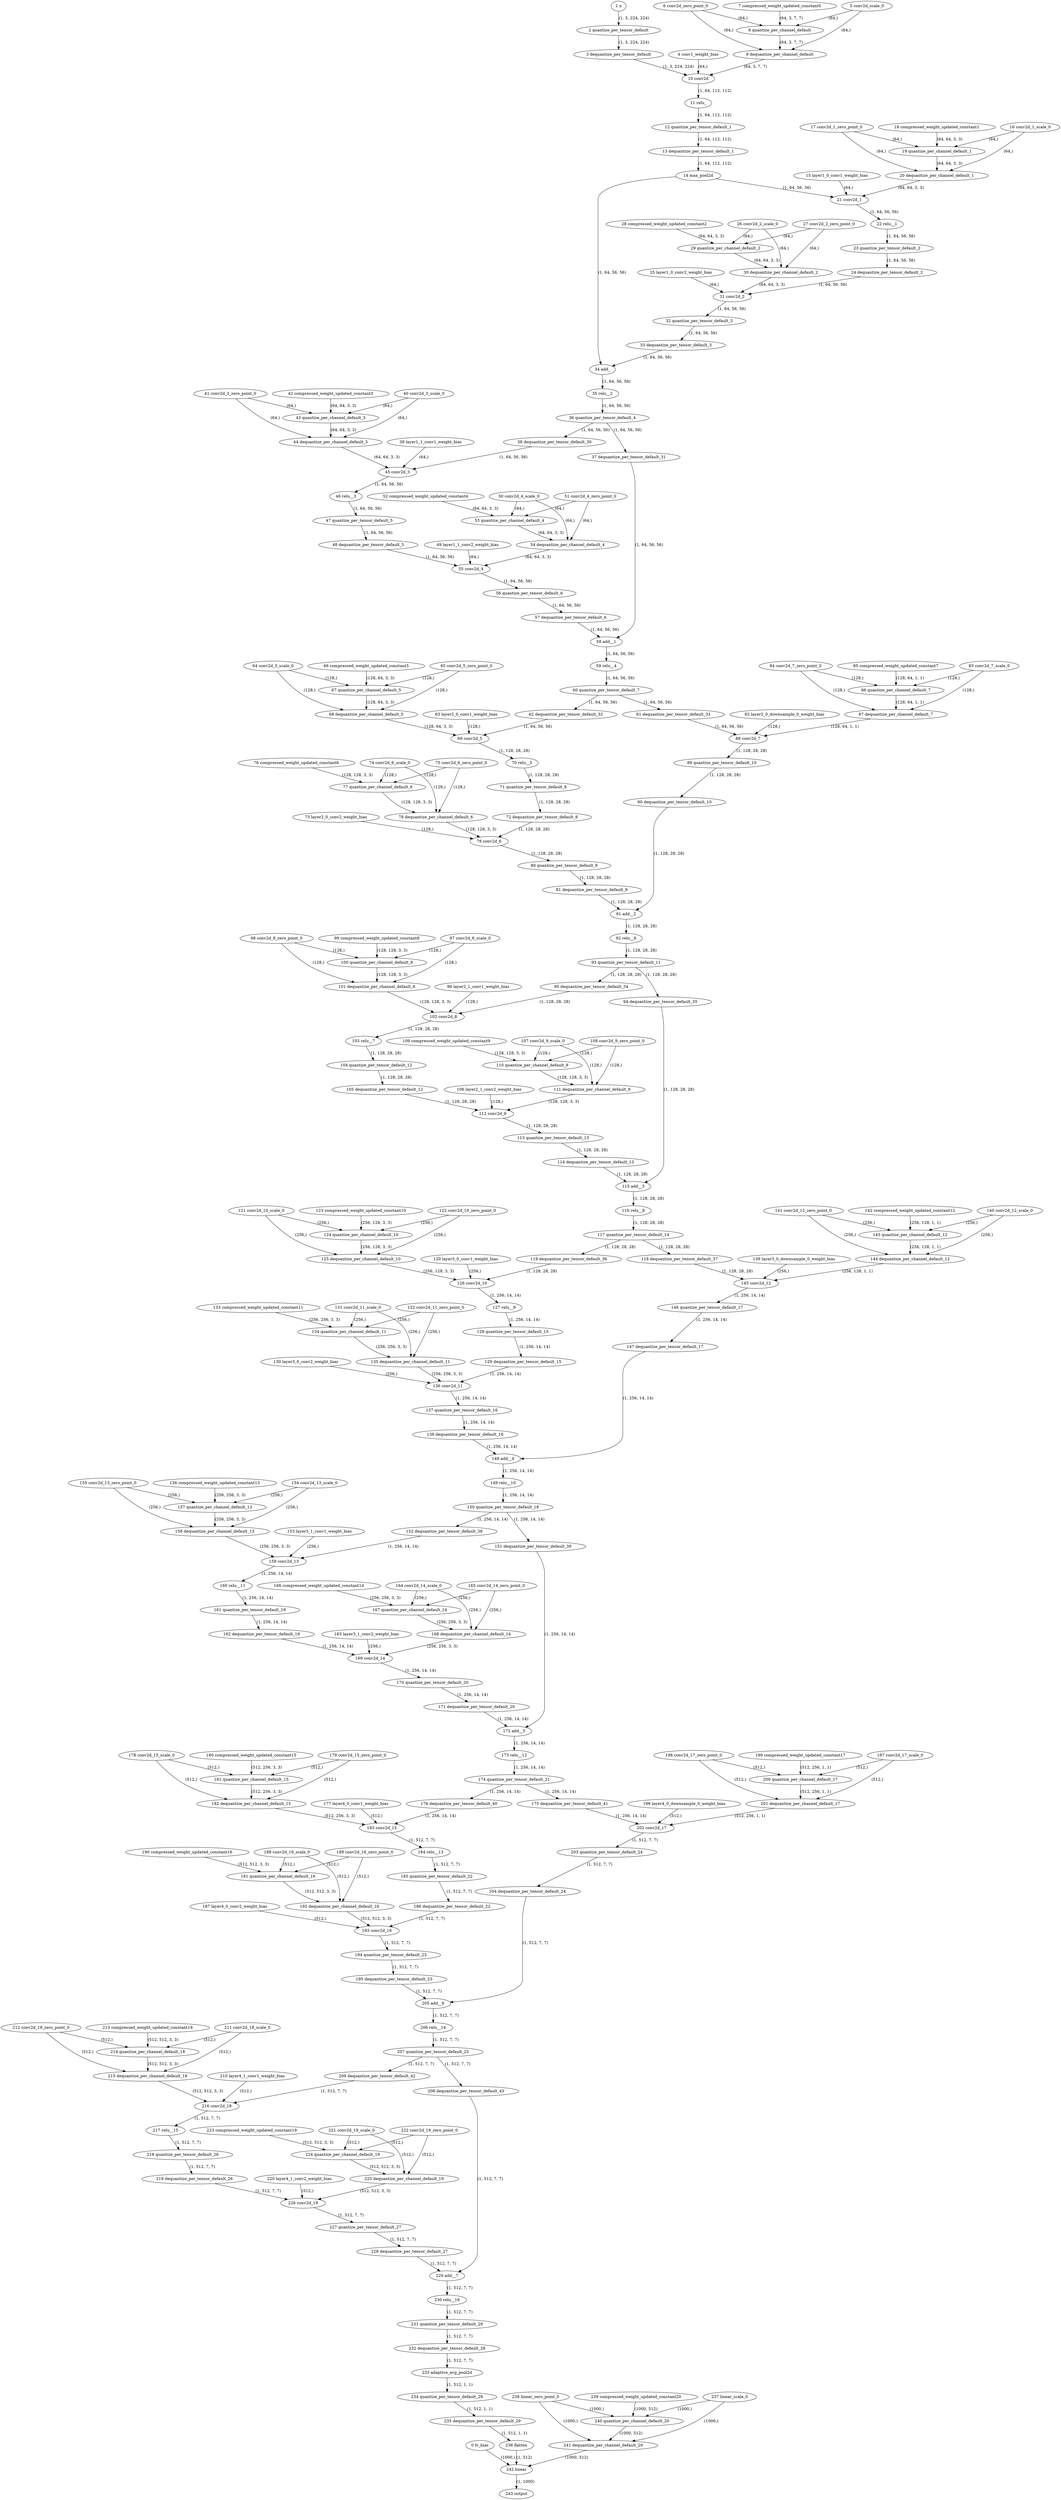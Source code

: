 strict digraph {
"0 fc_bias" [id=0, type="get_attr"];
"1 x" [id=1, type=input];
"2 quantize_per_tensor_default" [id=2, type="quantize_per_tensor"];
"3 dequantize_per_tensor_default" [id=3, type="dequantize_per_tensor"];
"4 conv1_weight_bias" [id=4, type="get_attr"];
"5 conv2d_scale_0" [id=5, type="get_attr"];
"6 conv2d_zero_point_0" [id=6, type="get_attr"];
"7 compressed_weight_updated_constant0" [id=7, type="get_attr"];
"8 quantize_per_channel_default" [id=8, type="quantize_per_channel"];
"9 dequantize_per_channel_default" [id=9, type="dequantize_per_channel"];
"10 conv2d" [id=10, type=conv2d];
"11 relu_" [id=11, type="relu_"];
"12 quantize_per_tensor_default_1" [id=12, type="quantize_per_tensor"];
"13 dequantize_per_tensor_default_1" [id=13, type="dequantize_per_tensor"];
"14 max_pool2d" [id=14, type="max_pool2d"];
"15 layer1_0_conv1_weight_bias" [id=15, type="get_attr"];
"16 conv2d_1_scale_0" [id=16, type="get_attr"];
"17 conv2d_1_zero_point_0" [id=17, type="get_attr"];
"18 compressed_weight_updated_constant1" [id=18, type="get_attr"];
"19 quantize_per_channel_default_1" [id=19, type="quantize_per_channel"];
"20 dequantize_per_channel_default_1" [id=20, type="dequantize_per_channel"];
"21 conv2d_1" [id=21, type=conv2d];
"22 relu__1" [id=22, type="relu_"];
"23 quantize_per_tensor_default_2" [id=23, type="quantize_per_tensor"];
"24 dequantize_per_tensor_default_2" [id=24, type="dequantize_per_tensor"];
"25 layer1_0_conv2_weight_bias" [id=25, type="get_attr"];
"26 conv2d_2_scale_0" [id=26, type="get_attr"];
"27 conv2d_2_zero_point_0" [id=27, type="get_attr"];
"28 compressed_weight_updated_constant2" [id=28, type="get_attr"];
"29 quantize_per_channel_default_2" [id=29, type="quantize_per_channel"];
"30 dequantize_per_channel_default_2" [id=30, type="dequantize_per_channel"];
"31 conv2d_2" [id=31, type=conv2d];
"32 quantize_per_tensor_default_3" [id=32, type="quantize_per_tensor"];
"33 dequantize_per_tensor_default_3" [id=33, type="dequantize_per_tensor"];
"34 add_" [id=34, type="add_"];
"35 relu__2" [id=35, type="relu_"];
"36 quantize_per_tensor_default_4" [id=36, type="quantize_per_tensor"];
"37 dequantize_per_tensor_default_31" [id=37, type="dequantize_per_tensor"];
"38 dequantize_per_tensor_default_30" [id=38, type="dequantize_per_tensor"];
"39 layer1_1_conv1_weight_bias" [id=39, type="get_attr"];
"40 conv2d_3_scale_0" [id=40, type="get_attr"];
"41 conv2d_3_zero_point_0" [id=41, type="get_attr"];
"42 compressed_weight_updated_constant3" [id=42, type="get_attr"];
"43 quantize_per_channel_default_3" [id=43, type="quantize_per_channel"];
"44 dequantize_per_channel_default_3" [id=44, type="dequantize_per_channel"];
"45 conv2d_3" [id=45, type=conv2d];
"46 relu__3" [id=46, type="relu_"];
"47 quantize_per_tensor_default_5" [id=47, type="quantize_per_tensor"];
"48 dequantize_per_tensor_default_5" [id=48, type="dequantize_per_tensor"];
"49 layer1_1_conv2_weight_bias" [id=49, type="get_attr"];
"50 conv2d_4_scale_0" [id=50, type="get_attr"];
"51 conv2d_4_zero_point_0" [id=51, type="get_attr"];
"52 compressed_weight_updated_constant4" [id=52, type="get_attr"];
"53 quantize_per_channel_default_4" [id=53, type="quantize_per_channel"];
"54 dequantize_per_channel_default_4" [id=54, type="dequantize_per_channel"];
"55 conv2d_4" [id=55, type=conv2d];
"56 quantize_per_tensor_default_6" [id=56, type="quantize_per_tensor"];
"57 dequantize_per_tensor_default_6" [id=57, type="dequantize_per_tensor"];
"58 add__1" [id=58, type="add_"];
"59 relu__4" [id=59, type="relu_"];
"60 quantize_per_tensor_default_7" [id=60, type="quantize_per_tensor"];
"61 dequantize_per_tensor_default_33" [id=61, type="dequantize_per_tensor"];
"62 dequantize_per_tensor_default_32" [id=62, type="dequantize_per_tensor"];
"63 layer2_0_conv1_weight_bias" [id=63, type="get_attr"];
"64 conv2d_5_scale_0" [id=64, type="get_attr"];
"65 conv2d_5_zero_point_0" [id=65, type="get_attr"];
"66 compressed_weight_updated_constant5" [id=66, type="get_attr"];
"67 quantize_per_channel_default_5" [id=67, type="quantize_per_channel"];
"68 dequantize_per_channel_default_5" [id=68, type="dequantize_per_channel"];
"69 conv2d_5" [id=69, type=conv2d];
"70 relu__5" [id=70, type="relu_"];
"71 quantize_per_tensor_default_8" [id=71, type="quantize_per_tensor"];
"72 dequantize_per_tensor_default_8" [id=72, type="dequantize_per_tensor"];
"73 layer2_0_conv2_weight_bias" [id=73, type="get_attr"];
"74 conv2d_6_scale_0" [id=74, type="get_attr"];
"75 conv2d_6_zero_point_0" [id=75, type="get_attr"];
"76 compressed_weight_updated_constant6" [id=76, type="get_attr"];
"77 quantize_per_channel_default_6" [id=77, type="quantize_per_channel"];
"78 dequantize_per_channel_default_6" [id=78, type="dequantize_per_channel"];
"79 conv2d_6" [id=79, type=conv2d];
"80 quantize_per_tensor_default_9" [id=80, type="quantize_per_tensor"];
"81 dequantize_per_tensor_default_9" [id=81, type="dequantize_per_tensor"];
"82 layer2_0_downsample_0_weight_bias" [id=82, type="get_attr"];
"83 conv2d_7_scale_0" [id=83, type="get_attr"];
"84 conv2d_7_zero_point_0" [id=84, type="get_attr"];
"85 compressed_weight_updated_constant7" [id=85, type="get_attr"];
"86 quantize_per_channel_default_7" [id=86, type="quantize_per_channel"];
"87 dequantize_per_channel_default_7" [id=87, type="dequantize_per_channel"];
"88 conv2d_7" [id=88, type=conv2d];
"89 quantize_per_tensor_default_10" [id=89, type="quantize_per_tensor"];
"90 dequantize_per_tensor_default_10" [id=90, type="dequantize_per_tensor"];
"91 add__2" [id=91, type="add_"];
"92 relu__6" [id=92, type="relu_"];
"93 quantize_per_tensor_default_11" [id=93, type="quantize_per_tensor"];
"94 dequantize_per_tensor_default_35" [id=94, type="dequantize_per_tensor"];
"95 dequantize_per_tensor_default_34" [id=95, type="dequantize_per_tensor"];
"96 layer2_1_conv1_weight_bias" [id=96, type="get_attr"];
"97 conv2d_8_scale_0" [id=97, type="get_attr"];
"98 conv2d_8_zero_point_0" [id=98, type="get_attr"];
"99 compressed_weight_updated_constant8" [id=99, type="get_attr"];
"100 quantize_per_channel_default_8" [id=100, type="quantize_per_channel"];
"101 dequantize_per_channel_default_8" [id=101, type="dequantize_per_channel"];
"102 conv2d_8" [id=102, type=conv2d];
"103 relu__7" [id=103, type="relu_"];
"104 quantize_per_tensor_default_12" [id=104, type="quantize_per_tensor"];
"105 dequantize_per_tensor_default_12" [id=105, type="dequantize_per_tensor"];
"106 layer2_1_conv2_weight_bias" [id=106, type="get_attr"];
"107 conv2d_9_scale_0" [id=107, type="get_attr"];
"108 conv2d_9_zero_point_0" [id=108, type="get_attr"];
"109 compressed_weight_updated_constant9" [id=109, type="get_attr"];
"110 quantize_per_channel_default_9" [id=110, type="quantize_per_channel"];
"111 dequantize_per_channel_default_9" [id=111, type="dequantize_per_channel"];
"112 conv2d_9" [id=112, type=conv2d];
"113 quantize_per_tensor_default_13" [id=113, type="quantize_per_tensor"];
"114 dequantize_per_tensor_default_13" [id=114, type="dequantize_per_tensor"];
"115 add__3" [id=115, type="add_"];
"116 relu__8" [id=116, type="relu_"];
"117 quantize_per_tensor_default_14" [id=117, type="quantize_per_tensor"];
"118 dequantize_per_tensor_default_37" [id=118, type="dequantize_per_tensor"];
"119 dequantize_per_tensor_default_36" [id=119, type="dequantize_per_tensor"];
"120 layer3_0_conv1_weight_bias" [id=120, type="get_attr"];
"121 conv2d_10_scale_0" [id=121, type="get_attr"];
"122 conv2d_10_zero_point_0" [id=122, type="get_attr"];
"123 compressed_weight_updated_constant10" [id=123, type="get_attr"];
"124 quantize_per_channel_default_10" [id=124, type="quantize_per_channel"];
"125 dequantize_per_channel_default_10" [id=125, type="dequantize_per_channel"];
"126 conv2d_10" [id=126, type=conv2d];
"127 relu__9" [id=127, type="relu_"];
"128 quantize_per_tensor_default_15" [id=128, type="quantize_per_tensor"];
"129 dequantize_per_tensor_default_15" [id=129, type="dequantize_per_tensor"];
"130 layer3_0_conv2_weight_bias" [id=130, type="get_attr"];
"131 conv2d_11_scale_0" [id=131, type="get_attr"];
"132 conv2d_11_zero_point_0" [id=132, type="get_attr"];
"133 compressed_weight_updated_constant11" [id=133, type="get_attr"];
"134 quantize_per_channel_default_11" [id=134, type="quantize_per_channel"];
"135 dequantize_per_channel_default_11" [id=135, type="dequantize_per_channel"];
"136 conv2d_11" [id=136, type=conv2d];
"137 quantize_per_tensor_default_16" [id=137, type="quantize_per_tensor"];
"138 dequantize_per_tensor_default_16" [id=138, type="dequantize_per_tensor"];
"139 layer3_0_downsample_0_weight_bias" [id=139, type="get_attr"];
"140 conv2d_12_scale_0" [id=140, type="get_attr"];
"141 conv2d_12_zero_point_0" [id=141, type="get_attr"];
"142 compressed_weight_updated_constant12" [id=142, type="get_attr"];
"143 quantize_per_channel_default_12" [id=143, type="quantize_per_channel"];
"144 dequantize_per_channel_default_12" [id=144, type="dequantize_per_channel"];
"145 conv2d_12" [id=145, type=conv2d];
"146 quantize_per_tensor_default_17" [id=146, type="quantize_per_tensor"];
"147 dequantize_per_tensor_default_17" [id=147, type="dequantize_per_tensor"];
"148 add__4" [id=148, type="add_"];
"149 relu__10" [id=149, type="relu_"];
"150 quantize_per_tensor_default_18" [id=150, type="quantize_per_tensor"];
"151 dequantize_per_tensor_default_39" [id=151, type="dequantize_per_tensor"];
"152 dequantize_per_tensor_default_38" [id=152, type="dequantize_per_tensor"];
"153 layer3_1_conv1_weight_bias" [id=153, type="get_attr"];
"154 conv2d_13_scale_0" [id=154, type="get_attr"];
"155 conv2d_13_zero_point_0" [id=155, type="get_attr"];
"156 compressed_weight_updated_constant13" [id=156, type="get_attr"];
"157 quantize_per_channel_default_13" [id=157, type="quantize_per_channel"];
"158 dequantize_per_channel_default_13" [id=158, type="dequantize_per_channel"];
"159 conv2d_13" [id=159, type=conv2d];
"160 relu__11" [id=160, type="relu_"];
"161 quantize_per_tensor_default_19" [id=161, type="quantize_per_tensor"];
"162 dequantize_per_tensor_default_19" [id=162, type="dequantize_per_tensor"];
"163 layer3_1_conv2_weight_bias" [id=163, type="get_attr"];
"164 conv2d_14_scale_0" [id=164, type="get_attr"];
"165 conv2d_14_zero_point_0" [id=165, type="get_attr"];
"166 compressed_weight_updated_constant14" [id=166, type="get_attr"];
"167 quantize_per_channel_default_14" [id=167, type="quantize_per_channel"];
"168 dequantize_per_channel_default_14" [id=168, type="dequantize_per_channel"];
"169 conv2d_14" [id=169, type=conv2d];
"170 quantize_per_tensor_default_20" [id=170, type="quantize_per_tensor"];
"171 dequantize_per_tensor_default_20" [id=171, type="dequantize_per_tensor"];
"172 add__5" [id=172, type="add_"];
"173 relu__12" [id=173, type="relu_"];
"174 quantize_per_tensor_default_21" [id=174, type="quantize_per_tensor"];
"175 dequantize_per_tensor_default_41" [id=175, type="dequantize_per_tensor"];
"176 dequantize_per_tensor_default_40" [id=176, type="dequantize_per_tensor"];
"177 layer4_0_conv1_weight_bias" [id=177, type="get_attr"];
"178 conv2d_15_scale_0" [id=178, type="get_attr"];
"179 conv2d_15_zero_point_0" [id=179, type="get_attr"];
"180 compressed_weight_updated_constant15" [id=180, type="get_attr"];
"181 quantize_per_channel_default_15" [id=181, type="quantize_per_channel"];
"182 dequantize_per_channel_default_15" [id=182, type="dequantize_per_channel"];
"183 conv2d_15" [id=183, type=conv2d];
"184 relu__13" [id=184, type="relu_"];
"185 quantize_per_tensor_default_22" [id=185, type="quantize_per_tensor"];
"186 dequantize_per_tensor_default_22" [id=186, type="dequantize_per_tensor"];
"187 layer4_0_conv2_weight_bias" [id=187, type="get_attr"];
"188 conv2d_16_scale_0" [id=188, type="get_attr"];
"189 conv2d_16_zero_point_0" [id=189, type="get_attr"];
"190 compressed_weight_updated_constant16" [id=190, type="get_attr"];
"191 quantize_per_channel_default_16" [id=191, type="quantize_per_channel"];
"192 dequantize_per_channel_default_16" [id=192, type="dequantize_per_channel"];
"193 conv2d_16" [id=193, type=conv2d];
"194 quantize_per_tensor_default_23" [id=194, type="quantize_per_tensor"];
"195 dequantize_per_tensor_default_23" [id=195, type="dequantize_per_tensor"];
"196 layer4_0_downsample_0_weight_bias" [id=196, type="get_attr"];
"197 conv2d_17_scale_0" [id=197, type="get_attr"];
"198 conv2d_17_zero_point_0" [id=198, type="get_attr"];
"199 compressed_weight_updated_constant17" [id=199, type="get_attr"];
"200 quantize_per_channel_default_17" [id=200, type="quantize_per_channel"];
"201 dequantize_per_channel_default_17" [id=201, type="dequantize_per_channel"];
"202 conv2d_17" [id=202, type=conv2d];
"203 quantize_per_tensor_default_24" [id=203, type="quantize_per_tensor"];
"204 dequantize_per_tensor_default_24" [id=204, type="dequantize_per_tensor"];
"205 add__6" [id=205, type="add_"];
"206 relu__14" [id=206, type="relu_"];
"207 quantize_per_tensor_default_25" [id=207, type="quantize_per_tensor"];
"208 dequantize_per_tensor_default_43" [id=208, type="dequantize_per_tensor"];
"209 dequantize_per_tensor_default_42" [id=209, type="dequantize_per_tensor"];
"210 layer4_1_conv1_weight_bias" [id=210, type="get_attr"];
"211 conv2d_18_scale_0" [id=211, type="get_attr"];
"212 conv2d_18_zero_point_0" [id=212, type="get_attr"];
"213 compressed_weight_updated_constant18" [id=213, type="get_attr"];
"214 quantize_per_channel_default_18" [id=214, type="quantize_per_channel"];
"215 dequantize_per_channel_default_18" [id=215, type="dequantize_per_channel"];
"216 conv2d_18" [id=216, type=conv2d];
"217 relu__15" [id=217, type="relu_"];
"218 quantize_per_tensor_default_26" [id=218, type="quantize_per_tensor"];
"219 dequantize_per_tensor_default_26" [id=219, type="dequantize_per_tensor"];
"220 layer4_1_conv2_weight_bias" [id=220, type="get_attr"];
"221 conv2d_19_scale_0" [id=221, type="get_attr"];
"222 conv2d_19_zero_point_0" [id=222, type="get_attr"];
"223 compressed_weight_updated_constant19" [id=223, type="get_attr"];
"224 quantize_per_channel_default_19" [id=224, type="quantize_per_channel"];
"225 dequantize_per_channel_default_19" [id=225, type="dequantize_per_channel"];
"226 conv2d_19" [id=226, type=conv2d];
"227 quantize_per_tensor_default_27" [id=227, type="quantize_per_tensor"];
"228 dequantize_per_tensor_default_27" [id=228, type="dequantize_per_tensor"];
"229 add__7" [id=229, type="add_"];
"230 relu__16" [id=230, type="relu_"];
"231 quantize_per_tensor_default_28" [id=231, type="quantize_per_tensor"];
"232 dequantize_per_tensor_default_28" [id=232, type="dequantize_per_tensor"];
"233 adaptive_avg_pool2d" [id=233, type="adaptive_avg_pool2d"];
"234 quantize_per_tensor_default_29" [id=234, type="quantize_per_tensor"];
"235 dequantize_per_tensor_default_29" [id=235, type="dequantize_per_tensor"];
"236 flatten" [id=236, type=flatten];
"237 linear_scale_0" [id=237, type="get_attr"];
"238 linear_zero_point_0" [id=238, type="get_attr"];
"239 compressed_weight_updated_constant20" [id=239, type="get_attr"];
"240 quantize_per_channel_default_20" [id=240, type="quantize_per_channel"];
"241 dequantize_per_channel_default_20" [id=241, type="dequantize_per_channel"];
"242 linear" [id=242, type=linear];
"243 output" [id=243, type=output];
"0 fc_bias" -> "242 linear" [style=solid, label="(1000,)"];
"1 x" -> "2 quantize_per_tensor_default" [style=solid, label="(1, 3, 224, 224)"];
"2 quantize_per_tensor_default" -> "3 dequantize_per_tensor_default" [style=solid, label="(1, 3, 224, 224)"];
"3 dequantize_per_tensor_default" -> "10 conv2d" [style=solid, label="(1, 3, 224, 224)"];
"4 conv1_weight_bias" -> "10 conv2d" [style=solid, label="(64,)"];
"5 conv2d_scale_0" -> "8 quantize_per_channel_default" [style=solid, label="(64,)"];
"5 conv2d_scale_0" -> "9 dequantize_per_channel_default" [style=solid, label="(64,)"];
"6 conv2d_zero_point_0" -> "8 quantize_per_channel_default" [style=solid, label="(64,)"];
"6 conv2d_zero_point_0" -> "9 dequantize_per_channel_default" [style=solid, label="(64,)"];
"7 compressed_weight_updated_constant0" -> "8 quantize_per_channel_default" [style=solid, label="(64, 3, 7, 7)"];
"8 quantize_per_channel_default" -> "9 dequantize_per_channel_default" [style=solid, label="(64, 3, 7, 7)"];
"9 dequantize_per_channel_default" -> "10 conv2d" [style=solid, label="(64, 3, 7, 7)"];
"10 conv2d" -> "11 relu_" [style=solid, label="(1, 64, 112, 112)"];
"11 relu_" -> "12 quantize_per_tensor_default_1" [style=solid, label="(1, 64, 112, 112)"];
"12 quantize_per_tensor_default_1" -> "13 dequantize_per_tensor_default_1" [style=solid, label="(1, 64, 112, 112)"];
"13 dequantize_per_tensor_default_1" -> "14 max_pool2d" [style=solid, label="(1, 64, 112, 112)"];
"14 max_pool2d" -> "21 conv2d_1" [style=solid, label="(1, 64, 56, 56)"];
"14 max_pool2d" -> "34 add_" [style=solid, label="(1, 64, 56, 56)"];
"15 layer1_0_conv1_weight_bias" -> "21 conv2d_1" [style=solid, label="(64,)"];
"16 conv2d_1_scale_0" -> "19 quantize_per_channel_default_1" [style=solid, label="(64,)"];
"16 conv2d_1_scale_0" -> "20 dequantize_per_channel_default_1" [style=solid, label="(64,)"];
"17 conv2d_1_zero_point_0" -> "19 quantize_per_channel_default_1" [style=solid, label="(64,)"];
"17 conv2d_1_zero_point_0" -> "20 dequantize_per_channel_default_1" [style=solid, label="(64,)"];
"18 compressed_weight_updated_constant1" -> "19 quantize_per_channel_default_1" [style=solid, label="(64, 64, 3, 3)"];
"19 quantize_per_channel_default_1" -> "20 dequantize_per_channel_default_1" [style=solid, label="(64, 64, 3, 3)"];
"20 dequantize_per_channel_default_1" -> "21 conv2d_1" [style=solid, label="(64, 64, 3, 3)"];
"21 conv2d_1" -> "22 relu__1" [style=solid, label="(1, 64, 56, 56)"];
"22 relu__1" -> "23 quantize_per_tensor_default_2" [style=solid, label="(1, 64, 56, 56)"];
"23 quantize_per_tensor_default_2" -> "24 dequantize_per_tensor_default_2" [style=solid, label="(1, 64, 56, 56)"];
"24 dequantize_per_tensor_default_2" -> "31 conv2d_2" [style=solid, label="(1, 64, 56, 56)"];
"25 layer1_0_conv2_weight_bias" -> "31 conv2d_2" [style=solid, label="(64,)"];
"26 conv2d_2_scale_0" -> "29 quantize_per_channel_default_2" [style=solid, label="(64,)"];
"26 conv2d_2_scale_0" -> "30 dequantize_per_channel_default_2" [style=solid, label="(64,)"];
"27 conv2d_2_zero_point_0" -> "29 quantize_per_channel_default_2" [style=solid, label="(64,)"];
"27 conv2d_2_zero_point_0" -> "30 dequantize_per_channel_default_2" [style=solid, label="(64,)"];
"28 compressed_weight_updated_constant2" -> "29 quantize_per_channel_default_2" [style=solid, label="(64, 64, 3, 3)"];
"29 quantize_per_channel_default_2" -> "30 dequantize_per_channel_default_2" [style=solid, label="(64, 64, 3, 3)"];
"30 dequantize_per_channel_default_2" -> "31 conv2d_2" [style=solid, label="(64, 64, 3, 3)"];
"31 conv2d_2" -> "32 quantize_per_tensor_default_3" [style=solid, label="(1, 64, 56, 56)"];
"32 quantize_per_tensor_default_3" -> "33 dequantize_per_tensor_default_3" [style=solid, label="(1, 64, 56, 56)"];
"33 dequantize_per_tensor_default_3" -> "34 add_" [style=solid, label="(1, 64, 56, 56)"];
"34 add_" -> "35 relu__2" [style=solid, label="(1, 64, 56, 56)"];
"35 relu__2" -> "36 quantize_per_tensor_default_4" [style=solid, label="(1, 64, 56, 56)"];
"36 quantize_per_tensor_default_4" -> "37 dequantize_per_tensor_default_31" [style=solid, label="(1, 64, 56, 56)"];
"36 quantize_per_tensor_default_4" -> "38 dequantize_per_tensor_default_30" [style=solid, label="(1, 64, 56, 56)"];
"37 dequantize_per_tensor_default_31" -> "58 add__1" [style=solid, label="(1, 64, 56, 56)"];
"38 dequantize_per_tensor_default_30" -> "45 conv2d_3" [style=solid, label="(1, 64, 56, 56)"];
"39 layer1_1_conv1_weight_bias" -> "45 conv2d_3" [style=solid, label="(64,)"];
"40 conv2d_3_scale_0" -> "43 quantize_per_channel_default_3" [style=solid, label="(64,)"];
"40 conv2d_3_scale_0" -> "44 dequantize_per_channel_default_3" [style=solid, label="(64,)"];
"41 conv2d_3_zero_point_0" -> "43 quantize_per_channel_default_3" [style=solid, label="(64,)"];
"41 conv2d_3_zero_point_0" -> "44 dequantize_per_channel_default_3" [style=solid, label="(64,)"];
"42 compressed_weight_updated_constant3" -> "43 quantize_per_channel_default_3" [style=solid, label="(64, 64, 3, 3)"];
"43 quantize_per_channel_default_3" -> "44 dequantize_per_channel_default_3" [style=solid, label="(64, 64, 3, 3)"];
"44 dequantize_per_channel_default_3" -> "45 conv2d_3" [style=solid, label="(64, 64, 3, 3)"];
"45 conv2d_3" -> "46 relu__3" [style=solid, label="(1, 64, 56, 56)"];
"46 relu__3" -> "47 quantize_per_tensor_default_5" [style=solid, label="(1, 64, 56, 56)"];
"47 quantize_per_tensor_default_5" -> "48 dequantize_per_tensor_default_5" [style=solid, label="(1, 64, 56, 56)"];
"48 dequantize_per_tensor_default_5" -> "55 conv2d_4" [style=solid, label="(1, 64, 56, 56)"];
"49 layer1_1_conv2_weight_bias" -> "55 conv2d_4" [style=solid, label="(64,)"];
"50 conv2d_4_scale_0" -> "53 quantize_per_channel_default_4" [style=solid, label="(64,)"];
"50 conv2d_4_scale_0" -> "54 dequantize_per_channel_default_4" [style=solid, label="(64,)"];
"51 conv2d_4_zero_point_0" -> "53 quantize_per_channel_default_4" [style=solid, label="(64,)"];
"51 conv2d_4_zero_point_0" -> "54 dequantize_per_channel_default_4" [style=solid, label="(64,)"];
"52 compressed_weight_updated_constant4" -> "53 quantize_per_channel_default_4" [style=solid, label="(64, 64, 3, 3)"];
"53 quantize_per_channel_default_4" -> "54 dequantize_per_channel_default_4" [style=solid, label="(64, 64, 3, 3)"];
"54 dequantize_per_channel_default_4" -> "55 conv2d_4" [style=solid, label="(64, 64, 3, 3)"];
"55 conv2d_4" -> "56 quantize_per_tensor_default_6" [style=solid, label="(1, 64, 56, 56)"];
"56 quantize_per_tensor_default_6" -> "57 dequantize_per_tensor_default_6" [style=solid, label="(1, 64, 56, 56)"];
"57 dequantize_per_tensor_default_6" -> "58 add__1" [style=solid, label="(1, 64, 56, 56)"];
"58 add__1" -> "59 relu__4" [style=solid, label="(1, 64, 56, 56)"];
"59 relu__4" -> "60 quantize_per_tensor_default_7" [style=solid, label="(1, 64, 56, 56)"];
"60 quantize_per_tensor_default_7" -> "61 dequantize_per_tensor_default_33" [style=solid, label="(1, 64, 56, 56)"];
"60 quantize_per_tensor_default_7" -> "62 dequantize_per_tensor_default_32" [style=solid, label="(1, 64, 56, 56)"];
"61 dequantize_per_tensor_default_33" -> "88 conv2d_7" [style=solid, label="(1, 64, 56, 56)"];
"62 dequantize_per_tensor_default_32" -> "69 conv2d_5" [style=solid, label="(1, 64, 56, 56)"];
"63 layer2_0_conv1_weight_bias" -> "69 conv2d_5" [style=solid, label="(128,)"];
"64 conv2d_5_scale_0" -> "67 quantize_per_channel_default_5" [style=solid, label="(128,)"];
"64 conv2d_5_scale_0" -> "68 dequantize_per_channel_default_5" [style=solid, label="(128,)"];
"65 conv2d_5_zero_point_0" -> "67 quantize_per_channel_default_5" [style=solid, label="(128,)"];
"65 conv2d_5_zero_point_0" -> "68 dequantize_per_channel_default_5" [style=solid, label="(128,)"];
"66 compressed_weight_updated_constant5" -> "67 quantize_per_channel_default_5" [style=solid, label="(128, 64, 3, 3)"];
"67 quantize_per_channel_default_5" -> "68 dequantize_per_channel_default_5" [style=solid, label="(128, 64, 3, 3)"];
"68 dequantize_per_channel_default_5" -> "69 conv2d_5" [style=solid, label="(128, 64, 3, 3)"];
"69 conv2d_5" -> "70 relu__5" [style=solid, label="(1, 128, 28, 28)"];
"70 relu__5" -> "71 quantize_per_tensor_default_8" [style=solid, label="(1, 128, 28, 28)"];
"71 quantize_per_tensor_default_8" -> "72 dequantize_per_tensor_default_8" [style=solid, label="(1, 128, 28, 28)"];
"72 dequantize_per_tensor_default_8" -> "79 conv2d_6" [style=solid, label="(1, 128, 28, 28)"];
"73 layer2_0_conv2_weight_bias" -> "79 conv2d_6" [style=solid, label="(128,)"];
"74 conv2d_6_scale_0" -> "77 quantize_per_channel_default_6" [style=solid, label="(128,)"];
"74 conv2d_6_scale_0" -> "78 dequantize_per_channel_default_6" [style=solid, label="(128,)"];
"75 conv2d_6_zero_point_0" -> "77 quantize_per_channel_default_6" [style=solid, label="(128,)"];
"75 conv2d_6_zero_point_0" -> "78 dequantize_per_channel_default_6" [style=solid, label="(128,)"];
"76 compressed_weight_updated_constant6" -> "77 quantize_per_channel_default_6" [style=solid, label="(128, 128, 3, 3)"];
"77 quantize_per_channel_default_6" -> "78 dequantize_per_channel_default_6" [style=solid, label="(128, 128, 3, 3)"];
"78 dequantize_per_channel_default_6" -> "79 conv2d_6" [style=solid, label="(128, 128, 3, 3)"];
"79 conv2d_6" -> "80 quantize_per_tensor_default_9" [style=solid, label="(1, 128, 28, 28)"];
"80 quantize_per_tensor_default_9" -> "81 dequantize_per_tensor_default_9" [style=solid, label="(1, 128, 28, 28)"];
"81 dequantize_per_tensor_default_9" -> "91 add__2" [style=solid, label="(1, 128, 28, 28)"];
"82 layer2_0_downsample_0_weight_bias" -> "88 conv2d_7" [style=solid, label="(128,)"];
"83 conv2d_7_scale_0" -> "86 quantize_per_channel_default_7" [style=solid, label="(128,)"];
"83 conv2d_7_scale_0" -> "87 dequantize_per_channel_default_7" [style=solid, label="(128,)"];
"84 conv2d_7_zero_point_0" -> "86 quantize_per_channel_default_7" [style=solid, label="(128,)"];
"84 conv2d_7_zero_point_0" -> "87 dequantize_per_channel_default_7" [style=solid, label="(128,)"];
"85 compressed_weight_updated_constant7" -> "86 quantize_per_channel_default_7" [style=solid, label="(128, 64, 1, 1)"];
"86 quantize_per_channel_default_7" -> "87 dequantize_per_channel_default_7" [style=solid, label="(128, 64, 1, 1)"];
"87 dequantize_per_channel_default_7" -> "88 conv2d_7" [style=solid, label="(128, 64, 1, 1)"];
"88 conv2d_7" -> "89 quantize_per_tensor_default_10" [style=solid, label="(1, 128, 28, 28)"];
"89 quantize_per_tensor_default_10" -> "90 dequantize_per_tensor_default_10" [style=solid, label="(1, 128, 28, 28)"];
"90 dequantize_per_tensor_default_10" -> "91 add__2" [style=solid, label="(1, 128, 28, 28)"];
"91 add__2" -> "92 relu__6" [style=solid, label="(1, 128, 28, 28)"];
"92 relu__6" -> "93 quantize_per_tensor_default_11" [style=solid, label="(1, 128, 28, 28)"];
"93 quantize_per_tensor_default_11" -> "94 dequantize_per_tensor_default_35" [style=solid, label="(1, 128, 28, 28)"];
"93 quantize_per_tensor_default_11" -> "95 dequantize_per_tensor_default_34" [style=solid, label="(1, 128, 28, 28)"];
"94 dequantize_per_tensor_default_35" -> "115 add__3" [style=solid, label="(1, 128, 28, 28)"];
"95 dequantize_per_tensor_default_34" -> "102 conv2d_8" [style=solid, label="(1, 128, 28, 28)"];
"96 layer2_1_conv1_weight_bias" -> "102 conv2d_8" [style=solid, label="(128,)"];
"97 conv2d_8_scale_0" -> "100 quantize_per_channel_default_8" [style=solid, label="(128,)"];
"97 conv2d_8_scale_0" -> "101 dequantize_per_channel_default_8" [style=solid, label="(128,)"];
"98 conv2d_8_zero_point_0" -> "100 quantize_per_channel_default_8" [style=solid, label="(128,)"];
"98 conv2d_8_zero_point_0" -> "101 dequantize_per_channel_default_8" [style=solid, label="(128,)"];
"99 compressed_weight_updated_constant8" -> "100 quantize_per_channel_default_8" [style=solid, label="(128, 128, 3, 3)"];
"100 quantize_per_channel_default_8" -> "101 dequantize_per_channel_default_8" [style=solid, label="(128, 128, 3, 3)"];
"101 dequantize_per_channel_default_8" -> "102 conv2d_8" [style=solid, label="(128, 128, 3, 3)"];
"102 conv2d_8" -> "103 relu__7" [style=solid, label="(1, 128, 28, 28)"];
"103 relu__7" -> "104 quantize_per_tensor_default_12" [style=solid, label="(1, 128, 28, 28)"];
"104 quantize_per_tensor_default_12" -> "105 dequantize_per_tensor_default_12" [style=solid, label="(1, 128, 28, 28)"];
"105 dequantize_per_tensor_default_12" -> "112 conv2d_9" [style=solid, label="(1, 128, 28, 28)"];
"106 layer2_1_conv2_weight_bias" -> "112 conv2d_9" [style=solid, label="(128,)"];
"107 conv2d_9_scale_0" -> "110 quantize_per_channel_default_9" [style=solid, label="(128,)"];
"107 conv2d_9_scale_0" -> "111 dequantize_per_channel_default_9" [style=solid, label="(128,)"];
"108 conv2d_9_zero_point_0" -> "110 quantize_per_channel_default_9" [style=solid, label="(128,)"];
"108 conv2d_9_zero_point_0" -> "111 dequantize_per_channel_default_9" [style=solid, label="(128,)"];
"109 compressed_weight_updated_constant9" -> "110 quantize_per_channel_default_9" [style=solid, label="(128, 128, 3, 3)"];
"110 quantize_per_channel_default_9" -> "111 dequantize_per_channel_default_9" [style=solid, label="(128, 128, 3, 3)"];
"111 dequantize_per_channel_default_9" -> "112 conv2d_9" [style=solid, label="(128, 128, 3, 3)"];
"112 conv2d_9" -> "113 quantize_per_tensor_default_13" [style=solid, label="(1, 128, 28, 28)"];
"113 quantize_per_tensor_default_13" -> "114 dequantize_per_tensor_default_13" [style=solid, label="(1, 128, 28, 28)"];
"114 dequantize_per_tensor_default_13" -> "115 add__3" [style=solid, label="(1, 128, 28, 28)"];
"115 add__3" -> "116 relu__8" [style=solid, label="(1, 128, 28, 28)"];
"116 relu__8" -> "117 quantize_per_tensor_default_14" [style=solid, label="(1, 128, 28, 28)"];
"117 quantize_per_tensor_default_14" -> "118 dequantize_per_tensor_default_37" [style=solid, label="(1, 128, 28, 28)"];
"117 quantize_per_tensor_default_14" -> "119 dequantize_per_tensor_default_36" [style=solid, label="(1, 128, 28, 28)"];
"118 dequantize_per_tensor_default_37" -> "145 conv2d_12" [style=solid, label="(1, 128, 28, 28)"];
"119 dequantize_per_tensor_default_36" -> "126 conv2d_10" [style=solid, label="(1, 128, 28, 28)"];
"120 layer3_0_conv1_weight_bias" -> "126 conv2d_10" [style=solid, label="(256,)"];
"121 conv2d_10_scale_0" -> "124 quantize_per_channel_default_10" [style=solid, label="(256,)"];
"121 conv2d_10_scale_0" -> "125 dequantize_per_channel_default_10" [style=solid, label="(256,)"];
"122 conv2d_10_zero_point_0" -> "124 quantize_per_channel_default_10" [style=solid, label="(256,)"];
"122 conv2d_10_zero_point_0" -> "125 dequantize_per_channel_default_10" [style=solid, label="(256,)"];
"123 compressed_weight_updated_constant10" -> "124 quantize_per_channel_default_10" [style=solid, label="(256, 128, 3, 3)"];
"124 quantize_per_channel_default_10" -> "125 dequantize_per_channel_default_10" [style=solid, label="(256, 128, 3, 3)"];
"125 dequantize_per_channel_default_10" -> "126 conv2d_10" [style=solid, label="(256, 128, 3, 3)"];
"126 conv2d_10" -> "127 relu__9" [style=solid, label="(1, 256, 14, 14)"];
"127 relu__9" -> "128 quantize_per_tensor_default_15" [style=solid, label="(1, 256, 14, 14)"];
"128 quantize_per_tensor_default_15" -> "129 dequantize_per_tensor_default_15" [style=solid, label="(1, 256, 14, 14)"];
"129 dequantize_per_tensor_default_15" -> "136 conv2d_11" [style=solid, label="(1, 256, 14, 14)"];
"130 layer3_0_conv2_weight_bias" -> "136 conv2d_11" [style=solid, label="(256,)"];
"131 conv2d_11_scale_0" -> "134 quantize_per_channel_default_11" [style=solid, label="(256,)"];
"131 conv2d_11_scale_0" -> "135 dequantize_per_channel_default_11" [style=solid, label="(256,)"];
"132 conv2d_11_zero_point_0" -> "134 quantize_per_channel_default_11" [style=solid, label="(256,)"];
"132 conv2d_11_zero_point_0" -> "135 dequantize_per_channel_default_11" [style=solid, label="(256,)"];
"133 compressed_weight_updated_constant11" -> "134 quantize_per_channel_default_11" [style=solid, label="(256, 256, 3, 3)"];
"134 quantize_per_channel_default_11" -> "135 dequantize_per_channel_default_11" [style=solid, label="(256, 256, 3, 3)"];
"135 dequantize_per_channel_default_11" -> "136 conv2d_11" [style=solid, label="(256, 256, 3, 3)"];
"136 conv2d_11" -> "137 quantize_per_tensor_default_16" [style=solid, label="(1, 256, 14, 14)"];
"137 quantize_per_tensor_default_16" -> "138 dequantize_per_tensor_default_16" [style=solid, label="(1, 256, 14, 14)"];
"138 dequantize_per_tensor_default_16" -> "148 add__4" [style=solid, label="(1, 256, 14, 14)"];
"139 layer3_0_downsample_0_weight_bias" -> "145 conv2d_12" [style=solid, label="(256,)"];
"140 conv2d_12_scale_0" -> "143 quantize_per_channel_default_12" [style=solid, label="(256,)"];
"140 conv2d_12_scale_0" -> "144 dequantize_per_channel_default_12" [style=solid, label="(256,)"];
"141 conv2d_12_zero_point_0" -> "143 quantize_per_channel_default_12" [style=solid, label="(256,)"];
"141 conv2d_12_zero_point_0" -> "144 dequantize_per_channel_default_12" [style=solid, label="(256,)"];
"142 compressed_weight_updated_constant12" -> "143 quantize_per_channel_default_12" [style=solid, label="(256, 128, 1, 1)"];
"143 quantize_per_channel_default_12" -> "144 dequantize_per_channel_default_12" [style=solid, label="(256, 128, 1, 1)"];
"144 dequantize_per_channel_default_12" -> "145 conv2d_12" [style=solid, label="(256, 128, 1, 1)"];
"145 conv2d_12" -> "146 quantize_per_tensor_default_17" [style=solid, label="(1, 256, 14, 14)"];
"146 quantize_per_tensor_default_17" -> "147 dequantize_per_tensor_default_17" [style=solid, label="(1, 256, 14, 14)"];
"147 dequantize_per_tensor_default_17" -> "148 add__4" [style=solid, label="(1, 256, 14, 14)"];
"148 add__4" -> "149 relu__10" [style=solid, label="(1, 256, 14, 14)"];
"149 relu__10" -> "150 quantize_per_tensor_default_18" [style=solid, label="(1, 256, 14, 14)"];
"150 quantize_per_tensor_default_18" -> "151 dequantize_per_tensor_default_39" [style=solid, label="(1, 256, 14, 14)"];
"150 quantize_per_tensor_default_18" -> "152 dequantize_per_tensor_default_38" [style=solid, label="(1, 256, 14, 14)"];
"151 dequantize_per_tensor_default_39" -> "172 add__5" [style=solid, label="(1, 256, 14, 14)"];
"152 dequantize_per_tensor_default_38" -> "159 conv2d_13" [style=solid, label="(1, 256, 14, 14)"];
"153 layer3_1_conv1_weight_bias" -> "159 conv2d_13" [style=solid, label="(256,)"];
"154 conv2d_13_scale_0" -> "157 quantize_per_channel_default_13" [style=solid, label="(256,)"];
"154 conv2d_13_scale_0" -> "158 dequantize_per_channel_default_13" [style=solid, label="(256,)"];
"155 conv2d_13_zero_point_0" -> "157 quantize_per_channel_default_13" [style=solid, label="(256,)"];
"155 conv2d_13_zero_point_0" -> "158 dequantize_per_channel_default_13" [style=solid, label="(256,)"];
"156 compressed_weight_updated_constant13" -> "157 quantize_per_channel_default_13" [style=solid, label="(256, 256, 3, 3)"];
"157 quantize_per_channel_default_13" -> "158 dequantize_per_channel_default_13" [style=solid, label="(256, 256, 3, 3)"];
"158 dequantize_per_channel_default_13" -> "159 conv2d_13" [style=solid, label="(256, 256, 3, 3)"];
"159 conv2d_13" -> "160 relu__11" [style=solid, label="(1, 256, 14, 14)"];
"160 relu__11" -> "161 quantize_per_tensor_default_19" [style=solid, label="(1, 256, 14, 14)"];
"161 quantize_per_tensor_default_19" -> "162 dequantize_per_tensor_default_19" [style=solid, label="(1, 256, 14, 14)"];
"162 dequantize_per_tensor_default_19" -> "169 conv2d_14" [style=solid, label="(1, 256, 14, 14)"];
"163 layer3_1_conv2_weight_bias" -> "169 conv2d_14" [style=solid, label="(256,)"];
"164 conv2d_14_scale_0" -> "167 quantize_per_channel_default_14" [style=solid, label="(256,)"];
"164 conv2d_14_scale_0" -> "168 dequantize_per_channel_default_14" [style=solid, label="(256,)"];
"165 conv2d_14_zero_point_0" -> "167 quantize_per_channel_default_14" [style=solid, label="(256,)"];
"165 conv2d_14_zero_point_0" -> "168 dequantize_per_channel_default_14" [style=solid, label="(256,)"];
"166 compressed_weight_updated_constant14" -> "167 quantize_per_channel_default_14" [style=solid, label="(256, 256, 3, 3)"];
"167 quantize_per_channel_default_14" -> "168 dequantize_per_channel_default_14" [style=solid, label="(256, 256, 3, 3)"];
"168 dequantize_per_channel_default_14" -> "169 conv2d_14" [style=solid, label="(256, 256, 3, 3)"];
"169 conv2d_14" -> "170 quantize_per_tensor_default_20" [style=solid, label="(1, 256, 14, 14)"];
"170 quantize_per_tensor_default_20" -> "171 dequantize_per_tensor_default_20" [style=solid, label="(1, 256, 14, 14)"];
"171 dequantize_per_tensor_default_20" -> "172 add__5" [style=solid, label="(1, 256, 14, 14)"];
"172 add__5" -> "173 relu__12" [style=solid, label="(1, 256, 14, 14)"];
"173 relu__12" -> "174 quantize_per_tensor_default_21" [style=solid, label="(1, 256, 14, 14)"];
"174 quantize_per_tensor_default_21" -> "175 dequantize_per_tensor_default_41" [style=solid, label="(1, 256, 14, 14)"];
"174 quantize_per_tensor_default_21" -> "176 dequantize_per_tensor_default_40" [style=solid, label="(1, 256, 14, 14)"];
"175 dequantize_per_tensor_default_41" -> "202 conv2d_17" [style=solid, label="(1, 256, 14, 14)"];
"176 dequantize_per_tensor_default_40" -> "183 conv2d_15" [style=solid, label="(1, 256, 14, 14)"];
"177 layer4_0_conv1_weight_bias" -> "183 conv2d_15" [style=solid, label="(512,)"];
"178 conv2d_15_scale_0" -> "181 quantize_per_channel_default_15" [style=solid, label="(512,)"];
"178 conv2d_15_scale_0" -> "182 dequantize_per_channel_default_15" [style=solid, label="(512,)"];
"179 conv2d_15_zero_point_0" -> "181 quantize_per_channel_default_15" [style=solid, label="(512,)"];
"179 conv2d_15_zero_point_0" -> "182 dequantize_per_channel_default_15" [style=solid, label="(512,)"];
"180 compressed_weight_updated_constant15" -> "181 quantize_per_channel_default_15" [style=solid, label="(512, 256, 3, 3)"];
"181 quantize_per_channel_default_15" -> "182 dequantize_per_channel_default_15" [style=solid, label="(512, 256, 3, 3)"];
"182 dequantize_per_channel_default_15" -> "183 conv2d_15" [style=solid, label="(512, 256, 3, 3)"];
"183 conv2d_15" -> "184 relu__13" [style=solid, label="(1, 512, 7, 7)"];
"184 relu__13" -> "185 quantize_per_tensor_default_22" [style=solid, label="(1, 512, 7, 7)"];
"185 quantize_per_tensor_default_22" -> "186 dequantize_per_tensor_default_22" [style=solid, label="(1, 512, 7, 7)"];
"186 dequantize_per_tensor_default_22" -> "193 conv2d_16" [style=solid, label="(1, 512, 7, 7)"];
"187 layer4_0_conv2_weight_bias" -> "193 conv2d_16" [style=solid, label="(512,)"];
"188 conv2d_16_scale_0" -> "191 quantize_per_channel_default_16" [style=solid, label="(512,)"];
"188 conv2d_16_scale_0" -> "192 dequantize_per_channel_default_16" [style=solid, label="(512,)"];
"189 conv2d_16_zero_point_0" -> "191 quantize_per_channel_default_16" [style=solid, label="(512,)"];
"189 conv2d_16_zero_point_0" -> "192 dequantize_per_channel_default_16" [style=solid, label="(512,)"];
"190 compressed_weight_updated_constant16" -> "191 quantize_per_channel_default_16" [style=solid, label="(512, 512, 3, 3)"];
"191 quantize_per_channel_default_16" -> "192 dequantize_per_channel_default_16" [style=solid, label="(512, 512, 3, 3)"];
"192 dequantize_per_channel_default_16" -> "193 conv2d_16" [style=solid, label="(512, 512, 3, 3)"];
"193 conv2d_16" -> "194 quantize_per_tensor_default_23" [style=solid, label="(1, 512, 7, 7)"];
"194 quantize_per_tensor_default_23" -> "195 dequantize_per_tensor_default_23" [style=solid, label="(1, 512, 7, 7)"];
"195 dequantize_per_tensor_default_23" -> "205 add__6" [style=solid, label="(1, 512, 7, 7)"];
"196 layer4_0_downsample_0_weight_bias" -> "202 conv2d_17" [style=solid, label="(512,)"];
"197 conv2d_17_scale_0" -> "200 quantize_per_channel_default_17" [style=solid, label="(512,)"];
"197 conv2d_17_scale_0" -> "201 dequantize_per_channel_default_17" [style=solid, label="(512,)"];
"198 conv2d_17_zero_point_0" -> "200 quantize_per_channel_default_17" [style=solid, label="(512,)"];
"198 conv2d_17_zero_point_0" -> "201 dequantize_per_channel_default_17" [style=solid, label="(512,)"];
"199 compressed_weight_updated_constant17" -> "200 quantize_per_channel_default_17" [style=solid, label="(512, 256, 1, 1)"];
"200 quantize_per_channel_default_17" -> "201 dequantize_per_channel_default_17" [style=solid, label="(512, 256, 1, 1)"];
"201 dequantize_per_channel_default_17" -> "202 conv2d_17" [style=solid, label="(512, 256, 1, 1)"];
"202 conv2d_17" -> "203 quantize_per_tensor_default_24" [style=solid, label="(1, 512, 7, 7)"];
"203 quantize_per_tensor_default_24" -> "204 dequantize_per_tensor_default_24" [style=solid, label="(1, 512, 7, 7)"];
"204 dequantize_per_tensor_default_24" -> "205 add__6" [style=solid, label="(1, 512, 7, 7)"];
"205 add__6" -> "206 relu__14" [style=solid, label="(1, 512, 7, 7)"];
"206 relu__14" -> "207 quantize_per_tensor_default_25" [style=solid, label="(1, 512, 7, 7)"];
"207 quantize_per_tensor_default_25" -> "208 dequantize_per_tensor_default_43" [style=solid, label="(1, 512, 7, 7)"];
"207 quantize_per_tensor_default_25" -> "209 dequantize_per_tensor_default_42" [style=solid, label="(1, 512, 7, 7)"];
"208 dequantize_per_tensor_default_43" -> "229 add__7" [style=solid, label="(1, 512, 7, 7)"];
"209 dequantize_per_tensor_default_42" -> "216 conv2d_18" [style=solid, label="(1, 512, 7, 7)"];
"210 layer4_1_conv1_weight_bias" -> "216 conv2d_18" [style=solid, label="(512,)"];
"211 conv2d_18_scale_0" -> "214 quantize_per_channel_default_18" [style=solid, label="(512,)"];
"211 conv2d_18_scale_0" -> "215 dequantize_per_channel_default_18" [style=solid, label="(512,)"];
"212 conv2d_18_zero_point_0" -> "214 quantize_per_channel_default_18" [style=solid, label="(512,)"];
"212 conv2d_18_zero_point_0" -> "215 dequantize_per_channel_default_18" [style=solid, label="(512,)"];
"213 compressed_weight_updated_constant18" -> "214 quantize_per_channel_default_18" [style=solid, label="(512, 512, 3, 3)"];
"214 quantize_per_channel_default_18" -> "215 dequantize_per_channel_default_18" [style=solid, label="(512, 512, 3, 3)"];
"215 dequantize_per_channel_default_18" -> "216 conv2d_18" [style=solid, label="(512, 512, 3, 3)"];
"216 conv2d_18" -> "217 relu__15" [style=solid, label="(1, 512, 7, 7)"];
"217 relu__15" -> "218 quantize_per_tensor_default_26" [style=solid, label="(1, 512, 7, 7)"];
"218 quantize_per_tensor_default_26" -> "219 dequantize_per_tensor_default_26" [style=solid, label="(1, 512, 7, 7)"];
"219 dequantize_per_tensor_default_26" -> "226 conv2d_19" [style=solid, label="(1, 512, 7, 7)"];
"220 layer4_1_conv2_weight_bias" -> "226 conv2d_19" [style=solid, label="(512,)"];
"221 conv2d_19_scale_0" -> "224 quantize_per_channel_default_19" [style=solid, label="(512,)"];
"221 conv2d_19_scale_0" -> "225 dequantize_per_channel_default_19" [style=solid, label="(512,)"];
"222 conv2d_19_zero_point_0" -> "224 quantize_per_channel_default_19" [style=solid, label="(512,)"];
"222 conv2d_19_zero_point_0" -> "225 dequantize_per_channel_default_19" [style=solid, label="(512,)"];
"223 compressed_weight_updated_constant19" -> "224 quantize_per_channel_default_19" [style=solid, label="(512, 512, 3, 3)"];
"224 quantize_per_channel_default_19" -> "225 dequantize_per_channel_default_19" [style=solid, label="(512, 512, 3, 3)"];
"225 dequantize_per_channel_default_19" -> "226 conv2d_19" [style=solid, label="(512, 512, 3, 3)"];
"226 conv2d_19" -> "227 quantize_per_tensor_default_27" [style=solid, label="(1, 512, 7, 7)"];
"227 quantize_per_tensor_default_27" -> "228 dequantize_per_tensor_default_27" [style=solid, label="(1, 512, 7, 7)"];
"228 dequantize_per_tensor_default_27" -> "229 add__7" [style=solid, label="(1, 512, 7, 7)"];
"229 add__7" -> "230 relu__16" [style=solid, label="(1, 512, 7, 7)"];
"230 relu__16" -> "231 quantize_per_tensor_default_28" [style=solid, label="(1, 512, 7, 7)"];
"231 quantize_per_tensor_default_28" -> "232 dequantize_per_tensor_default_28" [style=solid, label="(1, 512, 7, 7)"];
"232 dequantize_per_tensor_default_28" -> "233 adaptive_avg_pool2d" [style=solid, label="(1, 512, 7, 7)"];
"233 adaptive_avg_pool2d" -> "234 quantize_per_tensor_default_29" [style=solid, label="(1, 512, 1, 1)"];
"234 quantize_per_tensor_default_29" -> "235 dequantize_per_tensor_default_29" [style=solid, label="(1, 512, 1, 1)"];
"235 dequantize_per_tensor_default_29" -> "236 flatten" [style=solid, label="(1, 512, 1, 1)"];
"236 flatten" -> "242 linear" [style=solid, label="(1, 512)"];
"237 linear_scale_0" -> "240 quantize_per_channel_default_20" [style=solid, label="(1000,)"];
"237 linear_scale_0" -> "241 dequantize_per_channel_default_20" [style=solid, label="(1000,)"];
"238 linear_zero_point_0" -> "240 quantize_per_channel_default_20" [style=solid, label="(1000,)"];
"238 linear_zero_point_0" -> "241 dequantize_per_channel_default_20" [style=solid, label="(1000,)"];
"239 compressed_weight_updated_constant20" -> "240 quantize_per_channel_default_20" [style=solid, label="(1000, 512)"];
"240 quantize_per_channel_default_20" -> "241 dequantize_per_channel_default_20" [style=solid, label="(1000, 512)"];
"241 dequantize_per_channel_default_20" -> "242 linear" [style=solid, label="(1000, 512)"];
"242 linear" -> "243 output" [style=solid, label="(1, 1000)"];
}
